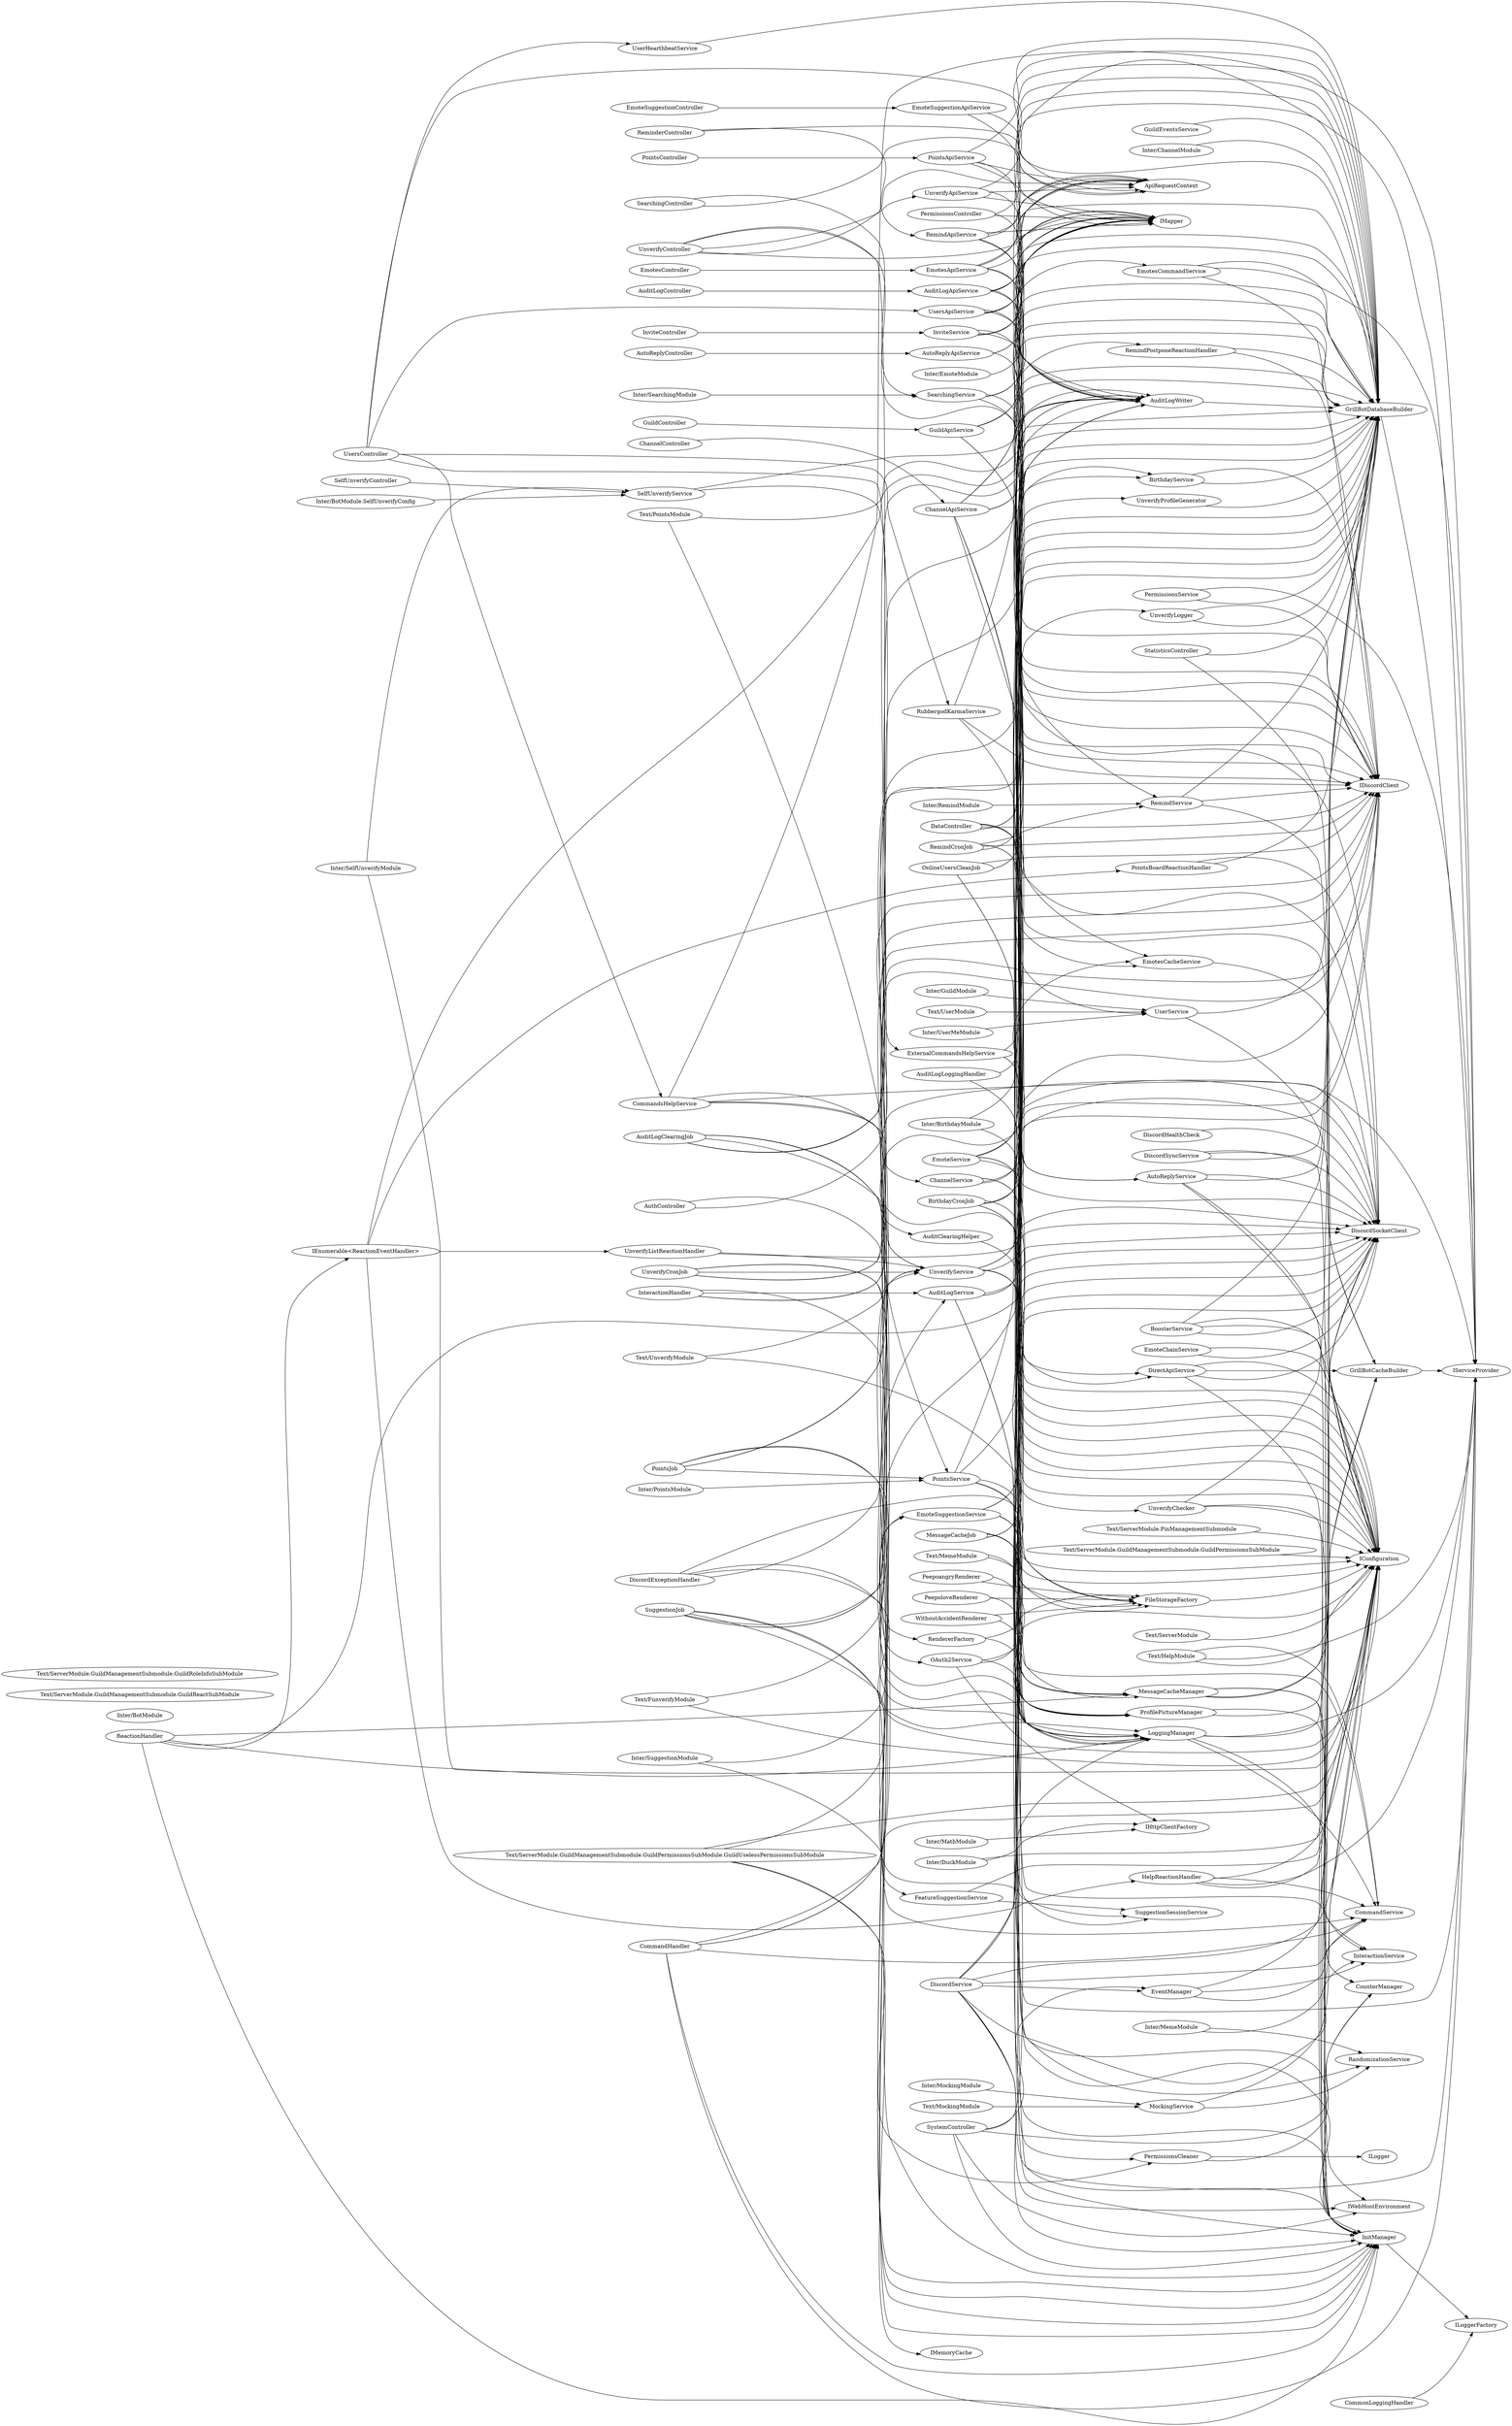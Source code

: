 digraph GrillBot {
    rankdir=LR
    
    AuditLogController -> { AuditLogApiService }
    AuthController -> { OAuth2Service IDiscordClient }
    AutoReplyController -> { AutoReplyApiService }
    ChannelController -> { ChannelApiService }
    DataController -> { IDiscordClient CommandService IConfiguration InteractionService EmotesCacheService IMapper GrillBotDatabaseBuilder ApiRequestContext }
    EmotesController -> EmotesApiService
    EmoteSuggestionController -> EmoteSuggestionApiService
    GuildController -> { GuildApiService }
    InviteController -> InviteService
    PermissionsController -> { IDiscordClient IMapper GrillBotDatabaseBuilder }
    PointsController -> { PointsApiService }
    ReminderController -> { RemindApiService ApiRequestContext }
    SearchingController -> { SearchingService ApiRequestContext }
    SelfUnverifyController -> SelfUnverifyService
    StatisticsController -> { GrillBotDatabaseBuilder GrillBotCacheBuilder }
    SystemController -> { IWebHostEnvironment DiscordSocketClient InitManager CounterManager EventManager }
    UnverifyController -> { UnverifyService IDiscordClient IMapper UnverifyApiService ApiRequestContext }
    UsersController -> { CommandsHelpService ExternalCommandsHelpService UsersApiService RubbergodKarmaService ApiRequestContext UserHearthbeatService }
    
    AuditClearingHelper -> { FileStorageFactory }
    AuditLogService -> { DiscordSocketClient GrillBotDatabaseBuilder InitManager AuditLogWriter IServiceProvider }
    AuditLogApiService -> { GrillBotDatabaseBuilder IMapper FileStorageFactory ApiRequestContext AuditLogWriter }
    AuditLogClearingJob -> { AuditLogWriter IDiscordClient GrillBotDatabaseBuilder InitManager AuditClearingHelper LoggingManager }
    AuditLogWriter -> { GrillBotDatabaseBuilder }
    AuditLogLoggingHandler -> { AuditLogWriter IConfiguration }
    
    BirthdayCronJob -> { IConfiguration BirthdayService AuditLogWriter IDiscordClient InitManager LoggingManager }
    BirthdayService -> { IDiscordClient GrillBotDatabaseBuilder }
    
    CommandsHelpService -> { DiscordSocketClient CommandService ChannelService IServiceProvider IConfiguration }
    ExternalCommandsHelpService -> { DirectApiService IConfiguration IServiceProvider }
    DirectApiService -> { DiscordSocketClient IConfiguration InitManager GrillBotCacheBuilder }
    
    DiscordHealthCheck -> DiscordSocketClient
    DiscordService -> { DiscordSocketClient IConfiguration IServiceProvider CommandService IWebHostEnvironment InitManager InteractionService AuditLogWriter EventManager LoggingManager }
    DiscordSyncService -> { DiscordSocketClient GrillBotDatabaseBuilder InitManager }
    
    EmoteChainService -> { IConfiguration DiscordSocketClient }
    EmotesApiService -> { GrillBotDatabaseBuilder EmotesCacheService IMapper ApiRequestContext AuditLogWriter }
    EmotesCacheService -> DiscordSocketClient
    EmotesCommandService -> { IServiceProvider GrillBotDatabaseBuilder IDiscordClient }
    EmoteService -> { DiscordSocketClient GrillBotDatabaseBuilder IConfiguration MessageCacheManager EmotesCacheService }
    
    GuildApiService -> { GrillBotDatabaseBuilder DiscordSocketClient IMapper GrillBotCacheBuilder }
    GuildEventsService -> GrillBotDatabaseBuilder
    
    ChannelService -> { DiscordSocketClient GrillBotDatabaseBuilder IConfiguration MessageCacheManager }
    ChannelApiService -> { GrillBotDatabaseBuilder IMapper IDiscordClient MessageCacheManager AutoReplyService ApiRequestContext AuditLogWriter }
    
    PeepoangryRenderer -> { FileStorageFactory ProfilePictureManager }
    PeepoloveRenderer -> { FileStorageFactory ProfilePictureManager }
    RendererFactory -> { FileStorageFactory ProfilePictureManager }
    WithoutAccidentRenderer -> { FileStorageFactory ProfilePictureManager }
    
    PermissionsCleaner -> { CounterManager ILogger }
    PermissionsService -> { GrillBotDatabaseBuilder IServiceProvider }
    
    RemindCronJob -> { AuditLogWriter IDiscordClient RemindService InitManager LoggingManager }
    RemindService -> { IDiscordClient GrillBotDatabaseBuilder IConfiguration }
    RemindApiService -> { GrillBotDatabaseBuilder IMapper ApiRequestContext RemindService AuditLogWriter }
    
    EmoteSuggestionApiService -> { GrillBotDatabaseBuilder IMapper }
    EmoteSuggestionService -> { SuggestionSessionService GrillBotDatabaseBuilder IDiscordClient MessageCacheManager }
    FeatureSuggestionService -> { SuggestionSessionService IConfiguration }
    SuggestionJob -> { AuditLogWriter IDiscordClient InitManager EmoteSuggestionService SuggestionSessionService LoggingManager }
    
    SelfUnverifyService -> { UnverifyService GrillBotDatabaseBuilder }
    UnverifyApiService -> { GrillBotDatabaseBuilder IMapper IDiscordClient ApiRequestContext }
    UnverifyChecker -> { GrillBotDatabaseBuilder IConfiguration IWebHostEnvironment }
    UnverifyCronJob -> { AuditLogWriter IDiscordClient UnverifyService InitManager LoggingManager }
    UnverifyLogger -> { IDiscordClient GrillBotDatabaseBuilder }
    UnverifyProfileGenerator -> GrillBotDatabaseBuilder
    UnverifyService -> { DiscordSocketClient UnverifyChecker UnverifyProfileGenerator UnverifyLogger GrillBotDatabaseBuilder PermissionsCleaner LoggingManager }
    
    OnlineUsersCleanJob -> { AuditLogWriter IDiscordClient GrillBotDatabaseBuilder InitManager LoggingManager }
    
    PointsApiService -> { GrillBotDatabaseBuilder IMapper IDiscordClient ApiRequestContext }
    PointsJob -> { AuditLogWriter IDiscordClient InitManager PointsService LoggingManager }
    PointsService -> { DiscordSocketClient GrillBotDatabaseBuilder IConfiguration MessageCacheManager RandomizationService ProfilePictureManager }
    
    UserService -> { GrillBotDatabaseBuilder IConfiguration }
    UsersApiService -> { GrillBotDatabaseBuilder IMapper IDiscordClient ApiRequestContext AuditLogWriter }
    RubbergodKarmaService -> { DirectApiService IDiscordClient IMapper }
    UserHearthbeatService -> { GrillBotDatabaseBuilder }
   
    AutoReplyApiService -> { AutoReplyService GrillBotDatabaseBuilder IMapper }
    AutoReplyService -> { IConfiguration DiscordSocketClient GrillBotDatabaseBuilder InitManager }
    
    BoosterService -> { DiscordSocketClient GrillBotDatabaseBuilder IConfiguration InitManager }
    DiscordExceptionHandler -> { IDiscordClient IConfiguration FileStorageFactory RendererFactory }
    InviteService -> { DiscordSocketClient GrillBotDatabaseBuilder IMapper AuditLogWriter }
    MessageCacheJob -> { AuditLogWriter IDiscordClient InitManager MessageCacheManager LoggingManager }
    
    MockingService -> { IConfiguration RandomizationService }
    
    OAuth2Service -> { IConfiguration GrillBotDatabaseBuilder IHttpClientFactory LoggingManager }
    
    SearchingService -> { IDiscordClient GrillBotDatabaseBuilder UserService IMapper }
    
    CommandHandler -> { DiscordSocketClient CommandService IServiceProvider IConfiguration AuditLogService InitManager }
    InteractionHandler -> { DiscordSocketClient IServiceProvider InitManager AuditLogService }
    ReactionHandler -> { DiscordSocketClient "IEnumerable<ReactionEventHandler>" MessageCacheManager InitManager LoggingManager }
    
    "IEnumerable<ReactionEventHandler>" -> "HelpReactionHandler"
    "IEnumerable<ReactionEventHandler>" -> "PointsBoardReactionHandler"
    "IEnumerable<ReactionEventHandler>" -> "UnverifyListReactionHandler"
    "IEnumerable<ReactionEventHandler>" -> "RemindPostponeReactionHandler"
    HelpReactionHandler -> { CommandService DiscordSocketClient IServiceProvider IConfiguration }
    PointsBoardReactionHandler -> { GrillBotDatabaseBuilder DiscordSocketClient }
    RemindPostponeReactionHandler -> { GrillBotDatabaseBuilder IDiscordClient }
    UnverifyListReactionHandler -> { DiscordSocketClient UnverifyService }
    
    "Inter/SelfUnverifyModule" -> { SelfUnverifyService IConfiguration }
    "Inter/UserMeModule" -> UserService
    "Inter/BirthdayModule" -> { BirthdayService IConfiguration }
    "Inter/BotModule"
    "Inter/BotModule.SelfUnverifyConfig" -> SelfUnverifyService
    "Inter/DuckModule" -> { IHttpClientFactory IConfiguration }
    "Inter/EmoteModule" -> EmotesCommandService
    "Inter/GuildModule" -> UserService
    "Inter/ChannelModule" -> { GrillBotDatabaseBuilder }
    "Inter/MathModule" -> IHttpClientFactory
    "Inter/MemeModule" -> { RandomizationService IConfiguration }
    "Inter/MockingModule" -> MockingService
    "Inter/PointsModule" -> PointsService
    "Inter/RemindModule" -> RemindService
    "Inter/SearchingModule" -> SearchingService
    "Inter/SuggestionModule" -> { EmoteSuggestionService FeatureSuggestionService }
    
    "Text/ServerModule" -> "IConfiguration"
    "Text/ServerModule.PinManagementSubmodule" -> "IConfiguration"
    "Text/ServerModule.GuildManagementSubmodule.GuildPermissionsSubModule" -> "IConfiguration"
    "Text/ServerModule.GuildManagementSubmodule.GuildPermissionsSubModule.GuildUselessPermissionsSubModule" -> { IMemoryCache IConfiguration PermissionsCleaner UnverifyService }
    "Text/ServerModule.GuildManagementSubmodule.GuildReactSubModule"
    "Text/ServerModule.GuildManagementSubmodule.GuildRoleInfoSubModule"
    "Text/PointsModule" -> { PointsService GrillBotDatabaseBuilder }
    "Text/MockingModule" -> "MockingService"
    "Text/MemeModule" -> { FileStorageFactory ProfilePictureManager }
    "Text/HelpModule" -> { CommandService IServiceProvider IConfiguration }
    "Text/UserModule" -> "UserService"
    "Text/UnverifyModule" -> { UnverifyService IConfiguration }
    "Text/FunverifyModule" -> { UnverifyService IConfiguration }
    
    MessageCacheManager -> { DiscordSocketClient InitManager GrillBotCacheBuilder CounterManager }
    ProfilePictureManager -> { GrillBotCacheBuilder CounterManager }
    GrillBotCacheBuilder -> { IServiceProvider }
    
    GrillBotDatabaseBuilder -> { IServiceProvider }
    
    CommonLoggingHandler -> { ILoggerFactory }
    LoggingManager -> { DiscordSocketClient CommandService InteractionService IServiceProvider }
    
    EventManager -> { DiscordSocketClient InteractionService CommandService }
    InitManager -> ILoggerFactory
    FileStorageFactory -> IConfiguration
}
